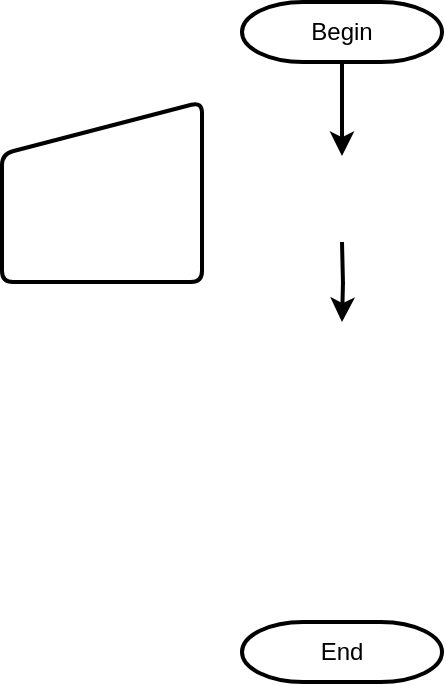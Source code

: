 <mxfile version="10.7.9" type="github"><diagram id="gtgGYu2kVwb93uctYo07" name="Page-1"><mxGraphModel dx="1398" dy="465" grid="1" gridSize="10" guides="1" tooltips="1" connect="1" arrows="1" fold="1" page="1" pageScale="1" pageWidth="850" pageHeight="1100" math="0" shadow="0"><root><mxCell id="0"/><mxCell id="1" parent="0"/><mxCell id="sK2Eqw45kJbaq8JVKWV7-6" style="edgeStyle=orthogonalEdgeStyle;rounded=0;orthogonalLoop=1;jettySize=auto;html=1;entryX=0.5;entryY=0.28;entryDx=0;entryDy=0;entryPerimeter=0;strokeWidth=2;" edge="1" parent="1" source="sK2Eqw45kJbaq8JVKWV7-1"><mxGeometry relative="1" as="geometry"><mxPoint x="370" y="117" as="targetPoint"/></mxGeometry></mxCell><mxCell id="sK2Eqw45kJbaq8JVKWV7-1" value="Begin" style="strokeWidth=2;html=1;shape=mxgraph.flowchart.terminator;whiteSpace=wrap;" vertex="1" parent="1"><mxGeometry x="320" y="40" width="100" height="30" as="geometry"/></mxCell><mxCell id="sK2Eqw45kJbaq8JVKWV7-3" value="End" style="strokeWidth=2;html=1;shape=mxgraph.flowchart.terminator;whiteSpace=wrap;" vertex="1" parent="1"><mxGeometry x="320" y="350" width="100" height="30" as="geometry"/></mxCell><mxCell id="sK2Eqw45kJbaq8JVKWV7-5" style="edgeStyle=orthogonalEdgeStyle;rounded=0;orthogonalLoop=1;jettySize=auto;html=1;strokeWidth=2;" edge="1" parent="1"><mxGeometry relative="1" as="geometry"><mxPoint x="370" y="200" as="targetPoint"/><mxPoint x="370" y="160" as="sourcePoint"/></mxGeometry></mxCell><mxCell id="sK2Eqw45kJbaq8JVKWV7-10" value="" style="verticalLabelPosition=bottom;verticalAlign=top;html=1;strokeWidth=2;shape=manualInput;whiteSpace=wrap;rounded=1;size=26;arcSize=11;" vertex="1" parent="1"><mxGeometry x="200" y="90" width="100" height="90" as="geometry"/></mxCell></root></mxGraphModel></diagram></mxfile>